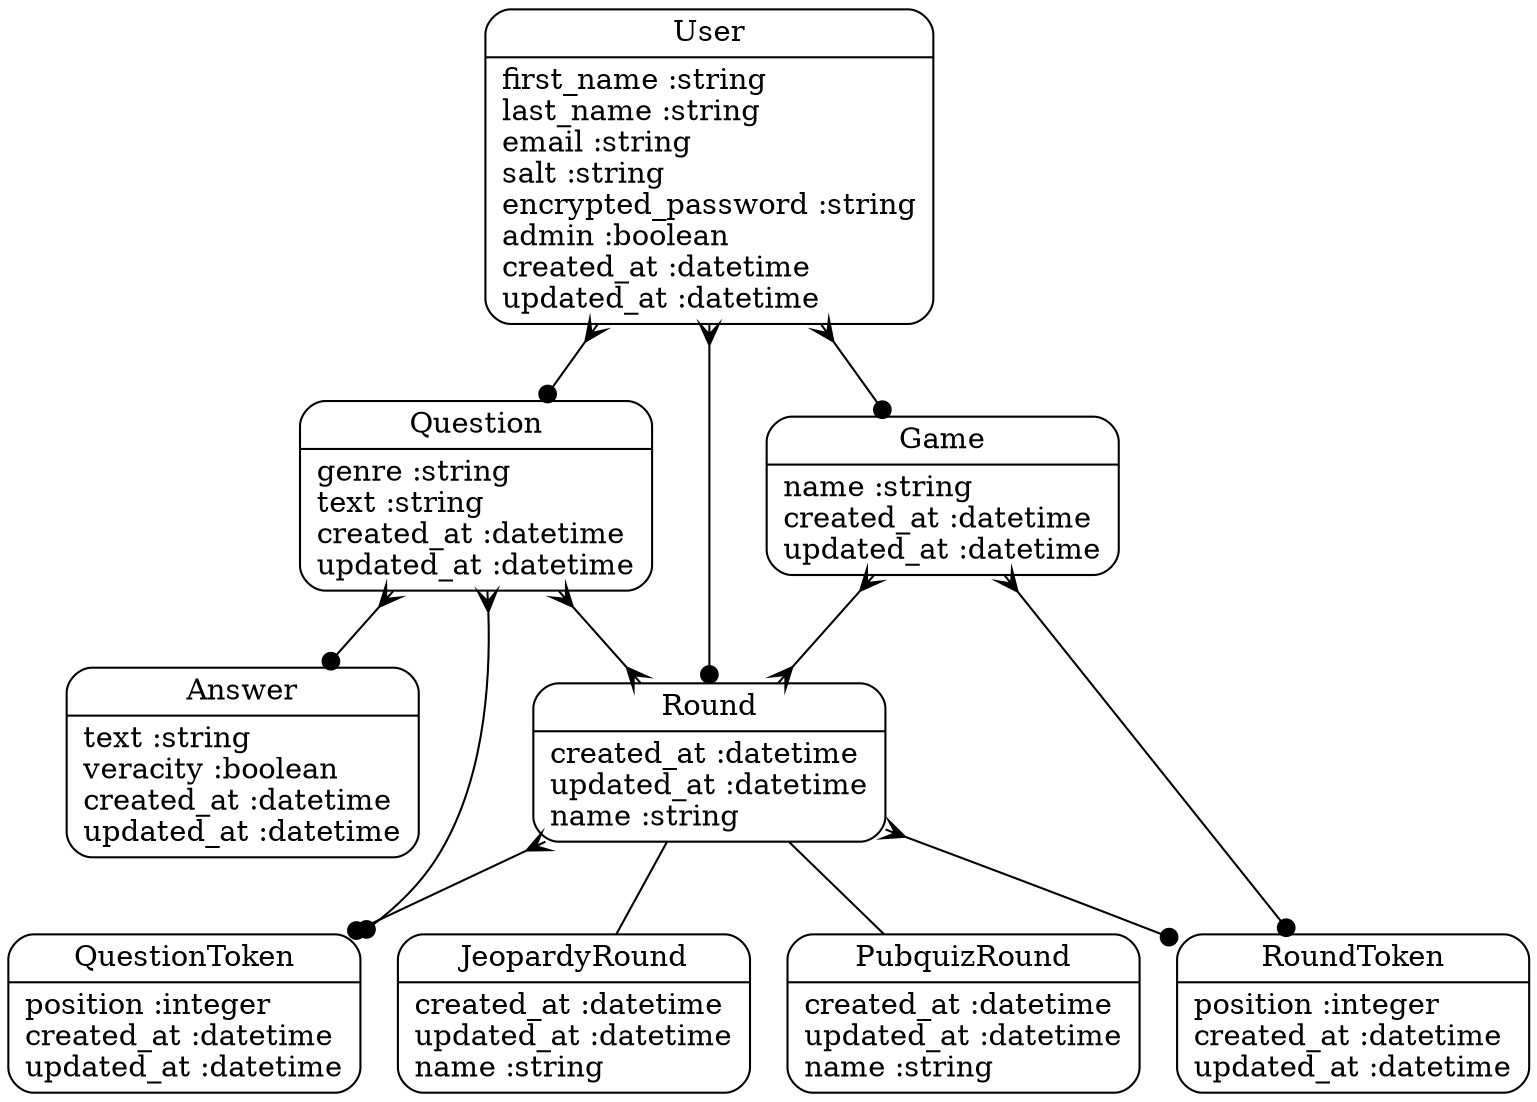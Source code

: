 digraph models_diagram {
	graph[overlap=false, splines=true]
	"Answer" [shape=Mrecord, label="{Answer|text :string\lveracity :boolean\lcreated_at :datetime\lupdated_at :datetime\l}"]
	"Game" [shape=Mrecord, label="{Game|name :string\lcreated_at :datetime\lupdated_at :datetime\l}"]
	"JeopardyRound" [shape=Mrecord, label="{JeopardyRound|created_at :datetime\lupdated_at :datetime\lname :string\l}"]
	"PubquizRound" [shape=Mrecord, label="{PubquizRound|created_at :datetime\lupdated_at :datetime\lname :string\l}"]
	"Question" [shape=Mrecord, label="{Question|genre :string\ltext :string\lcreated_at :datetime\lupdated_at :datetime\l}"]
	"QuestionToken" [shape=Mrecord, label="{QuestionToken|position :integer\lcreated_at :datetime\lupdated_at :datetime\l}"]
	"Round" [shape=Mrecord, label="{Round|created_at :datetime\lupdated_at :datetime\lname :string\l}"]
	"RoundToken" [shape=Mrecord, label="{RoundToken|position :integer\lcreated_at :datetime\lupdated_at :datetime\l}"]
	"User" [shape=Mrecord, label="{User|first_name :string\llast_name :string\lemail :string\lsalt :string\lencrypted_password :string\ladmin :boolean\lcreated_at :datetime\lupdated_at :datetime\l}"]
	"Game" -> "RoundToken" [arrowtail=crow, arrowhead=dot, dir=both]
	"Game" -> "Round" [arrowtail=crow, arrowhead=crow, dir=both]
	"Round" -> "JeopardyRound" [label="", arrowhead="none", arrowtail="onormal"]
	"Round" -> "PubquizRound" [label="", arrowhead="none", arrowtail="onormal"]
	"Question" -> "Answer" [arrowtail=crow, arrowhead=dot, dir=both]
	"Question" -> "QuestionToken" [arrowtail=crow, arrowhead=dot, dir=both]
	"Question" -> "Round" [arrowtail=crow, arrowhead=crow, dir=both]
	"Round" -> "QuestionToken" [arrowtail=crow, arrowhead=dot, dir=both]
	"Round" -> "RoundToken" [arrowtail=crow, arrowhead=dot, dir=both]
	"User" -> "Game" [arrowtail=crow, arrowhead=dot, dir=both]
	"User" -> "Round" [arrowtail=crow, arrowhead=dot, dir=both]
	"User" -> "Question" [arrowtail=crow, arrowhead=dot, dir=both]
}
